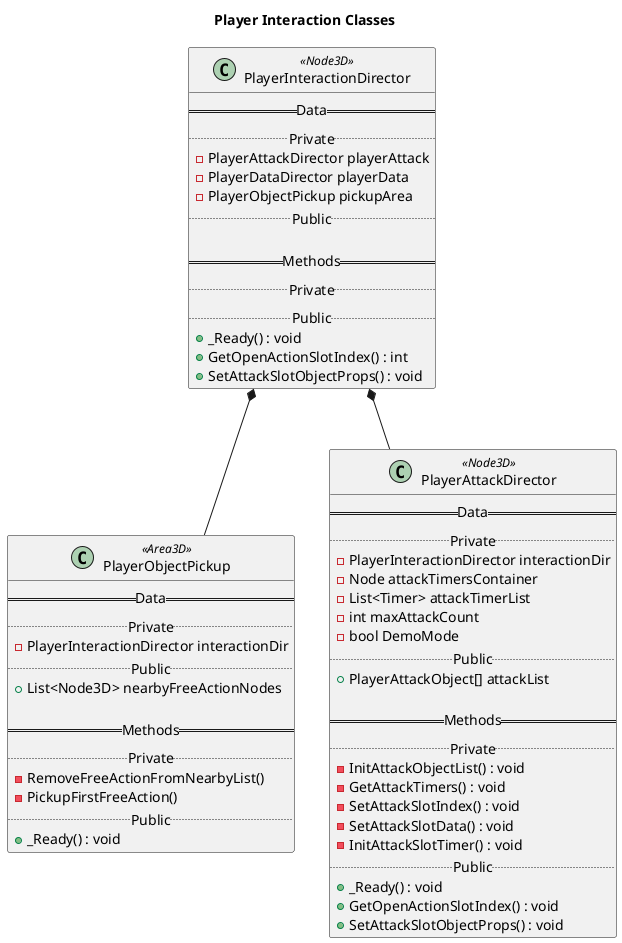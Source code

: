 @startuml Player Interaction Classes
title Player Interaction Classes

class PlayerInteractionDirector <<Node3D>>{
    == Data ==
    .. Private ..
    - PlayerAttackDirector playerAttack
    - PlayerDataDirector playerData
    - PlayerObjectPickup pickupArea
    .. Public ..

    == Methods ==
    .. Private ..
    .. Public ..
    + _Ready() : void
    + GetOpenActionSlotIndex() : int
    + SetAttackSlotObjectProps() : void
}

class PlayerObjectPickup <<Area3D>> {
    == Data ==
    .. Private ..
    - PlayerInteractionDirector interactionDir
    .. Public ..
    + List<Node3D> nearbyFreeActionNodes

    == Methods ==
    .. Private ..
    - RemoveFreeActionFromNearbyList()
    - PickupFirstFreeAction()
    .. Public ..
    + _Ready() : void
}

class PlayerAttackDirector <<Node3D>> {
    == Data ==
    .. Private ..
    - PlayerInteractionDirector interactionDir
    - Node attackTimersContainer
    - List<Timer> attackTimerList
    - int maxAttackCount
    - bool DemoMode
    .. Public ..
    + PlayerAttackObject[] attackList

    == Methods ==
    .. Private ..
    - InitAttackObjectList() : void
    - GetAttackTimers() : void
    - SetAttackSlotIndex() : void
    - SetAttackSlotData() : void
    - InitAttackSlotTimer() : void
    .. Public ..
    + _Ready() : void
    + GetOpenActionSlotIndex() : void
    + SetAttackSlotObjectProps() : void
}

PlayerInteractionDirector *-- PlayerObjectPickup
PlayerInteractionDirector *-- PlayerAttackDirector


@enduml